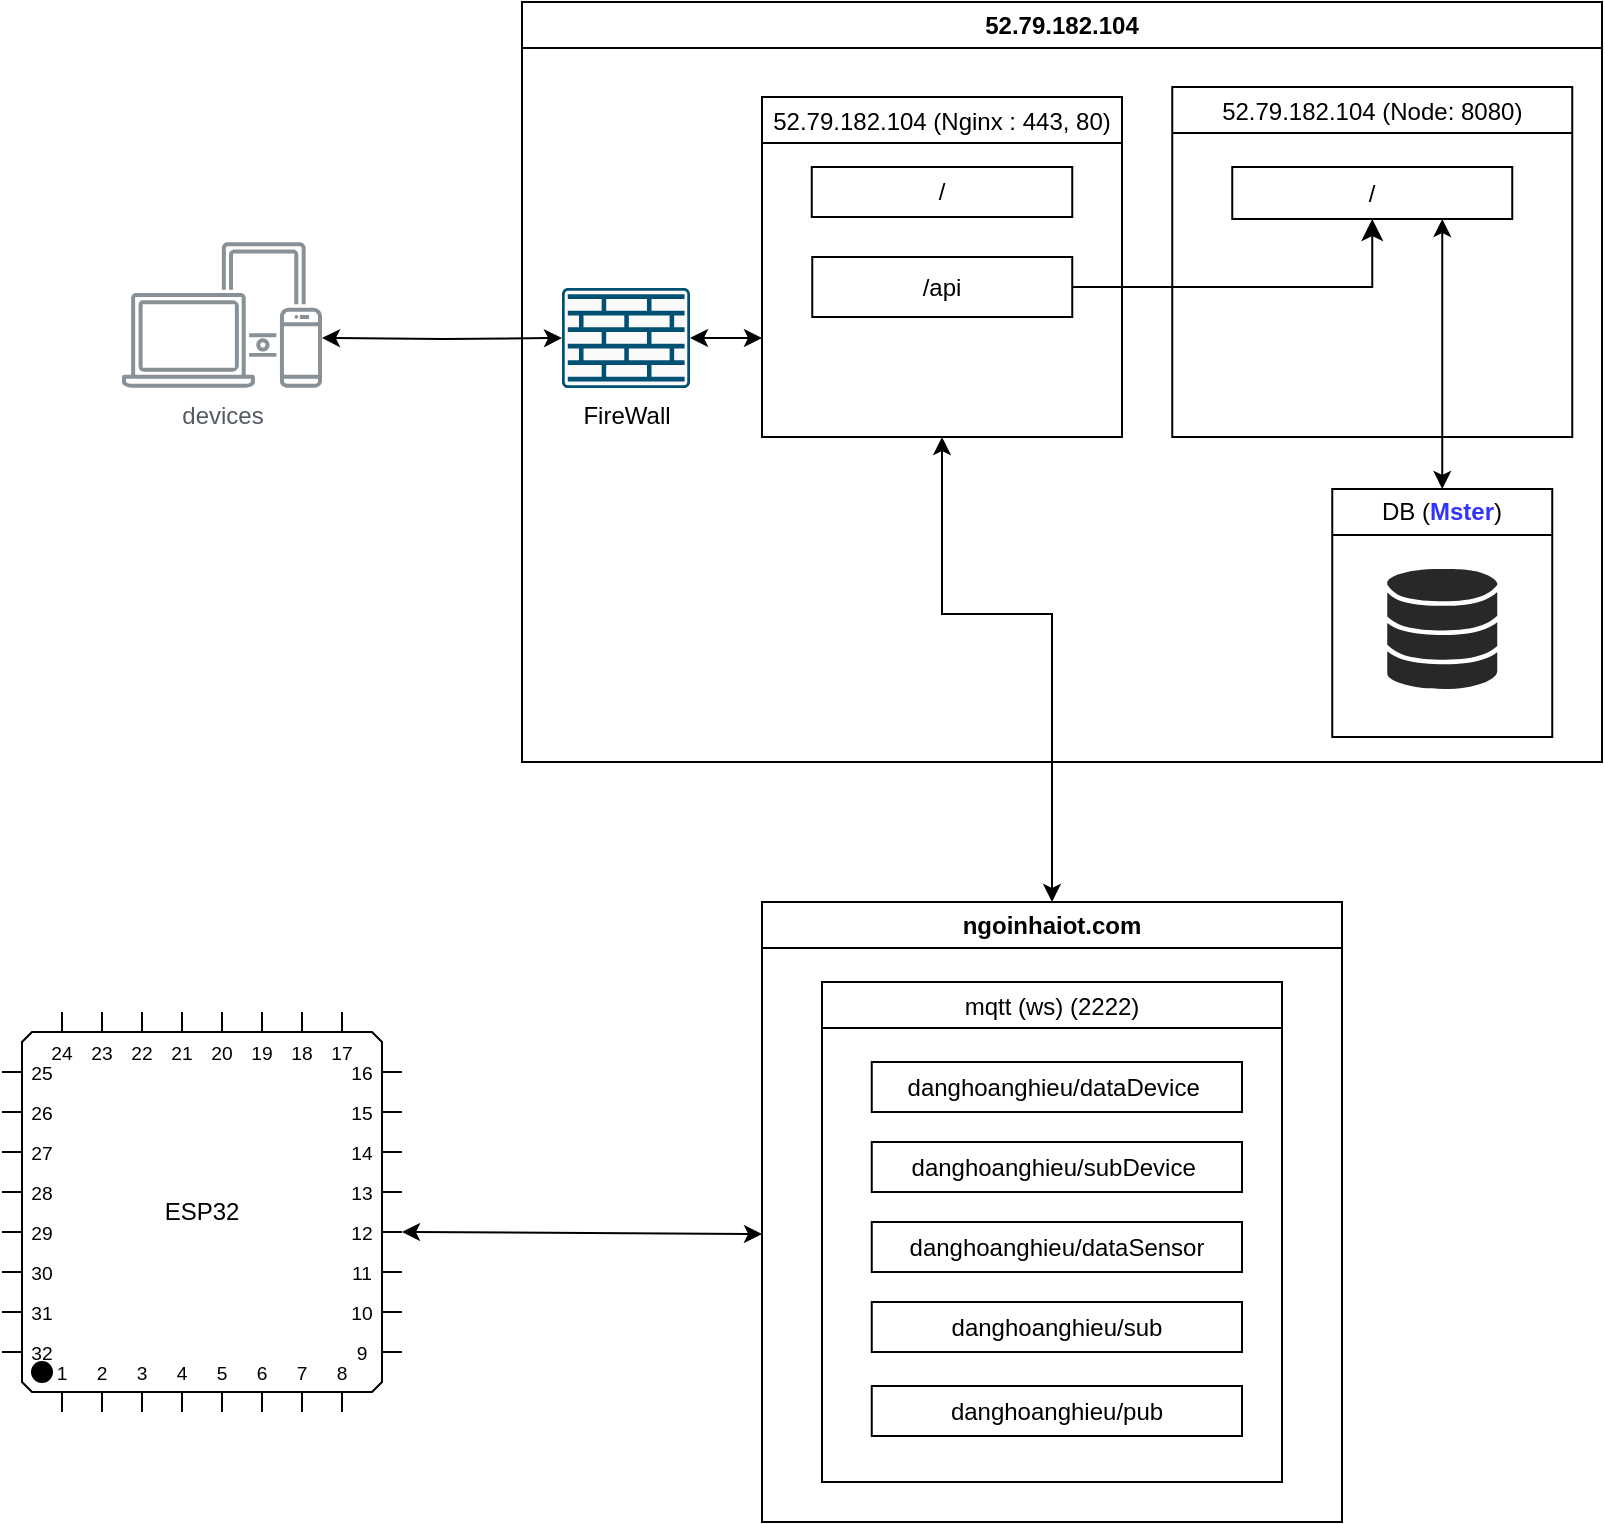 <mxfile version="21.5.0" type="device">
  <diagram id="Pp0v6p3OG3qE_0qzohX3" name="페이지-1">
    <mxGraphModel dx="1436" dy="781" grid="1" gridSize="10" guides="1" tooltips="1" connect="1" arrows="1" fold="1" page="1" pageScale="1" pageWidth="1169" pageHeight="827" math="0" shadow="0">
      <root>
        <mxCell id="0" />
        <mxCell id="1" parent="0" />
        <mxCell id="LgxmylapfSZhAu2_gx4g-2" value="devices" style="sketch=0;outlineConnect=0;gradientColor=none;fontColor=#545B64;strokeColor=none;fillColor=#879196;dashed=0;verticalLabelPosition=bottom;verticalAlign=top;align=center;html=1;fontSize=12;fontStyle=0;aspect=fixed;shape=mxgraph.aws4.illustration_devices;pointerEvents=1" parent="1" vertex="1">
          <mxGeometry x="190" y="154" width="100" height="73" as="geometry" />
        </mxCell>
        <mxCell id="SCtdMfkgHNV6jDyg6G4F-4" style="edgeStyle=orthogonalEdgeStyle;rounded=0;orthogonalLoop=1;jettySize=auto;html=1;entryX=0;entryY=0.5;entryDx=0;entryDy=0;entryPerimeter=0;startArrow=classic;startFill=1;" parent="1" target="LgxmylapfSZhAu2_gx4g-6" edge="1">
          <mxGeometry relative="1" as="geometry">
            <mxPoint x="290" y="202" as="sourcePoint" />
            <mxPoint x="582" y="144" as="targetPoint" />
          </mxGeometry>
        </mxCell>
        <mxCell id="sDCUE-3mrmCOQhgMhKK8-5" value="52.79.182.104" style="swimlane;whiteSpace=wrap;html=1;startSize=23;" parent="1" vertex="1">
          <mxGeometry x="390" y="34" width="540" height="380" as="geometry" />
        </mxCell>
        <mxCell id="LgxmylapfSZhAu2_gx4g-6" value="FireWall" style="sketch=0;points=[[0.015,0.015,0],[0.985,0.015,0],[0.985,0.985,0],[0.015,0.985,0],[0.25,0,0],[0.5,0,0],[0.75,0,0],[1,0.25,0],[1,0.5,0],[1,0.75,0],[0.75,1,0],[0.5,1,0],[0.25,1,0],[0,0.75,0],[0,0.5,0],[0,0.25,0]];verticalLabelPosition=bottom;html=1;verticalAlign=top;aspect=fixed;align=center;pointerEvents=1;shape=mxgraph.cisco19.rect;prIcon=firewall;fillColor=#FAFAFA;strokeColor=#005073;" parent="sDCUE-3mrmCOQhgMhKK8-5" vertex="1">
          <mxGeometry x="20" y="143" width="64" height="50" as="geometry" />
        </mxCell>
        <mxCell id="q5pQ_hHpj2o-RcO-Lzd5-1" value="" style="group" vertex="1" connectable="0" parent="sDCUE-3mrmCOQhgMhKK8-5">
          <mxGeometry x="120" y="42.5" width="405.13" height="325" as="geometry" />
        </mxCell>
        <mxCell id="sDCUE-3mrmCOQhgMhKK8-6" value="52.79.182.104 (Node: 8080)" style="swimlane;strokeColor=default;fillColor=default;fontStyle=0" parent="q5pQ_hHpj2o-RcO-Lzd5-1" vertex="1">
          <mxGeometry x="205.13" width="200" height="175" as="geometry" />
        </mxCell>
        <mxCell id="sDCUE-3mrmCOQhgMhKK8-7" value="/" style="text;html=1;strokeColor=default;fillColor=none;align=center;verticalAlign=middle;whiteSpace=wrap;rounded=0;fontSize=12;" parent="sDCUE-3mrmCOQhgMhKK8-6" vertex="1">
          <mxGeometry x="30" y="40" width="140" height="26" as="geometry" />
        </mxCell>
        <mxCell id="P0odpIjqInL_ziyCaDfK-4" value="/api" style="text;html=1;strokeColor=default;fillColor=none;align=center;verticalAlign=middle;whiteSpace=wrap;rounded=0;fontSize=12;" parent="q5pQ_hHpj2o-RcO-Lzd5-1" vertex="1">
          <mxGeometry x="25.13" y="85" width="130" height="30" as="geometry" />
        </mxCell>
        <mxCell id="P0odpIjqInL_ziyCaDfK-5" value="/" style="text;html=1;strokeColor=default;fillColor=none;align=center;verticalAlign=middle;whiteSpace=wrap;rounded=0;fontSize=12;" parent="q5pQ_hHpj2o-RcO-Lzd5-1" vertex="1">
          <mxGeometry x="24.88" y="40" width="130.25" height="25" as="geometry" />
        </mxCell>
        <mxCell id="P0odpIjqInL_ziyCaDfK-2" value="52.79.182.104 (Nginx : 443, 80)" style="swimlane;strokeColor=default;fillColor=default;fontStyle=0" parent="q5pQ_hHpj2o-RcO-Lzd5-1" vertex="1">
          <mxGeometry y="5" width="180" height="170" as="geometry" />
        </mxCell>
        <mxCell id="sDCUE-3mrmCOQhgMhKK8-17" value="" style="edgeStyle=elbowEdgeStyle;elbow=horizontal;endArrow=classic;html=1;curved=0;rounded=0;endSize=8;startSize=8;exitX=1;exitY=0.5;exitDx=0;exitDy=0;entryX=0.5;entryY=1;entryDx=0;entryDy=0;" parent="q5pQ_hHpj2o-RcO-Lzd5-1" source="P0odpIjqInL_ziyCaDfK-4" target="sDCUE-3mrmCOQhgMhKK8-7" edge="1">
          <mxGeometry width="50" height="50" relative="1" as="geometry">
            <mxPoint x="265.13" y="125" as="sourcePoint" />
            <mxPoint x="315.13" y="75" as="targetPoint" />
            <Array as="points">
              <mxPoint x="305.13" y="105" />
            </Array>
          </mxGeometry>
        </mxCell>
        <mxCell id="SCtdMfkgHNV6jDyg6G4F-20" value="&lt;span style=&quot;font-weight: normal;&quot;&gt;DB (&lt;/span&gt;&lt;font color=&quot;#3333ff&quot;&gt;Mster&lt;/font&gt;&lt;span style=&quot;font-weight: normal;&quot;&gt;)&lt;/span&gt;" style="swimlane;whiteSpace=wrap;html=1;" parent="q5pQ_hHpj2o-RcO-Lzd5-1" vertex="1">
          <mxGeometry x="285.13" y="201" width="110" height="124" as="geometry" />
        </mxCell>
        <mxCell id="SCtdMfkgHNV6jDyg6G4F-16" value="" style="verticalLabelPosition=bottom;sketch=0;html=1;fillColor=#282828;strokeColor=none;verticalAlign=top;pointerEvents=1;align=center;shape=mxgraph.cisco_safe.iot_things_icons.icon7;" parent="SCtdMfkgHNV6jDyg6G4F-20" vertex="1">
          <mxGeometry x="27.5" y="40" width="55" height="60" as="geometry" />
        </mxCell>
        <mxCell id="sDCUE-3mrmCOQhgMhKK8-4" value="" style="endArrow=classic;startArrow=classic;html=1;rounded=0;exitX=0.5;exitY=0;exitDx=0;exitDy=0;entryX=0.75;entryY=1;entryDx=0;entryDy=0;" parent="q5pQ_hHpj2o-RcO-Lzd5-1" source="SCtdMfkgHNV6jDyg6G4F-20" target="sDCUE-3mrmCOQhgMhKK8-7" edge="1">
          <mxGeometry width="50" height="50" relative="1" as="geometry">
            <mxPoint x="95.13" y="325" as="sourcePoint" />
            <mxPoint x="85.13" y="165" as="targetPoint" />
          </mxGeometry>
        </mxCell>
        <mxCell id="q5pQ_hHpj2o-RcO-Lzd5-3" value="" style="endArrow=classic;startArrow=classic;html=1;rounded=0;exitX=1;exitY=0.5;exitDx=0;exitDy=0;exitPerimeter=0;" edge="1" parent="1" source="LgxmylapfSZhAu2_gx4g-6">
          <mxGeometry width="50" height="50" relative="1" as="geometry">
            <mxPoint x="750" y="334" as="sourcePoint" />
            <mxPoint x="510" y="202" as="targetPoint" />
          </mxGeometry>
        </mxCell>
        <mxCell id="q5pQ_hHpj2o-RcO-Lzd5-25" value="" style="group" vertex="1" connectable="0" parent="1">
          <mxGeometry x="510" y="484" width="290" height="310" as="geometry" />
        </mxCell>
        <mxCell id="q5pQ_hHpj2o-RcO-Lzd5-4" value="ngoinhaiot.com" style="swimlane;whiteSpace=wrap;html=1;startSize=23;" vertex="1" parent="q5pQ_hHpj2o-RcO-Lzd5-25">
          <mxGeometry width="290" height="310" as="geometry" />
        </mxCell>
        <mxCell id="q5pQ_hHpj2o-RcO-Lzd5-16" value="mqtt (ws) (2222)" style="swimlane;strokeColor=default;fillColor=default;fontStyle=0" vertex="1" parent="q5pQ_hHpj2o-RcO-Lzd5-25">
          <mxGeometry x="30" y="40" width="230" height="250" as="geometry" />
        </mxCell>
        <mxCell id="q5pQ_hHpj2o-RcO-Lzd5-17" value="danghoanghieu/dataDevice&amp;nbsp;" style="text;html=1;strokeColor=default;fillColor=none;align=center;verticalAlign=middle;whiteSpace=wrap;rounded=0;fontSize=12;" vertex="1" parent="q5pQ_hHpj2o-RcO-Lzd5-16">
          <mxGeometry x="24.87" y="40" width="185.13" height="25" as="geometry" />
        </mxCell>
        <mxCell id="q5pQ_hHpj2o-RcO-Lzd5-21" value="danghoanghieu/pub" style="text;html=1;strokeColor=default;fillColor=none;align=center;verticalAlign=middle;whiteSpace=wrap;rounded=0;fontSize=12;" vertex="1" parent="q5pQ_hHpj2o-RcO-Lzd5-16">
          <mxGeometry x="24.87" y="202" width="185.13" height="25" as="geometry" />
        </mxCell>
        <mxCell id="q5pQ_hHpj2o-RcO-Lzd5-20" value="danghoanghieu/sub" style="text;html=1;strokeColor=default;fillColor=none;align=center;verticalAlign=middle;whiteSpace=wrap;rounded=0;fontSize=12;" vertex="1" parent="q5pQ_hHpj2o-RcO-Lzd5-16">
          <mxGeometry x="24.87" y="160" width="185.13" height="25" as="geometry" />
        </mxCell>
        <mxCell id="q5pQ_hHpj2o-RcO-Lzd5-19" value="danghoanghieu/dataSensor" style="text;html=1;strokeColor=default;fillColor=none;align=center;verticalAlign=middle;whiteSpace=wrap;rounded=0;fontSize=12;" vertex="1" parent="q5pQ_hHpj2o-RcO-Lzd5-16">
          <mxGeometry x="24.87" y="120" width="185.13" height="25" as="geometry" />
        </mxCell>
        <mxCell id="q5pQ_hHpj2o-RcO-Lzd5-18" value="danghoanghieu/subDevice&amp;nbsp;" style="text;html=1;strokeColor=default;fillColor=none;align=center;verticalAlign=middle;whiteSpace=wrap;rounded=0;fontSize=12;" vertex="1" parent="q5pQ_hHpj2o-RcO-Lzd5-16">
          <mxGeometry x="24.87" y="80" width="185.13" height="25" as="geometry" />
        </mxCell>
        <mxCell id="q5pQ_hHpj2o-RcO-Lzd5-26" value="ESP32" style="shadow=0;dashed=0;align=center;html=1;strokeWidth=1;shape=mxgraph.electrical.logic_gates.qfp_ic;whiteSpace=wrap;labelNames=a,b,c,d,e,f,g,h,i,j,k,l,m,n,o,p,q,r,s,t,u,v,w,x,y,z,a1,b1,c1,d1,e1,f1,g1,h1,i1,j1,k1,l1,m1,n1;" vertex="1" parent="1">
          <mxGeometry x="130" y="539" width="200" height="200" as="geometry" />
        </mxCell>
        <mxCell id="q5pQ_hHpj2o-RcO-Lzd5-27" value="" style="endArrow=classic;startArrow=classic;html=1;rounded=0;entryX=0.5;entryY=1;entryDx=0;entryDy=0;exitX=0.5;exitY=0;exitDx=0;exitDy=0;" edge="1" parent="1" source="q5pQ_hHpj2o-RcO-Lzd5-4" target="P0odpIjqInL_ziyCaDfK-2">
          <mxGeometry width="50" height="50" relative="1" as="geometry">
            <mxPoint x="770" y="530" as="sourcePoint" />
            <mxPoint x="820" y="480" as="targetPoint" />
            <Array as="points">
              <mxPoint x="655" y="340" />
              <mxPoint x="630" y="340" />
              <mxPoint x="600" y="340" />
            </Array>
          </mxGeometry>
        </mxCell>
        <mxCell id="q5pQ_hHpj2o-RcO-Lzd5-29" value="" style="endArrow=classic;startArrow=classic;html=1;rounded=0;exitX=1;exitY=0;exitDx=0;exitDy=110;exitPerimeter=0;" edge="1" parent="1" source="q5pQ_hHpj2o-RcO-Lzd5-26">
          <mxGeometry width="50" height="50" relative="1" as="geometry">
            <mxPoint x="770" y="530" as="sourcePoint" />
            <mxPoint x="510" y="650" as="targetPoint" />
          </mxGeometry>
        </mxCell>
      </root>
    </mxGraphModel>
  </diagram>
</mxfile>
